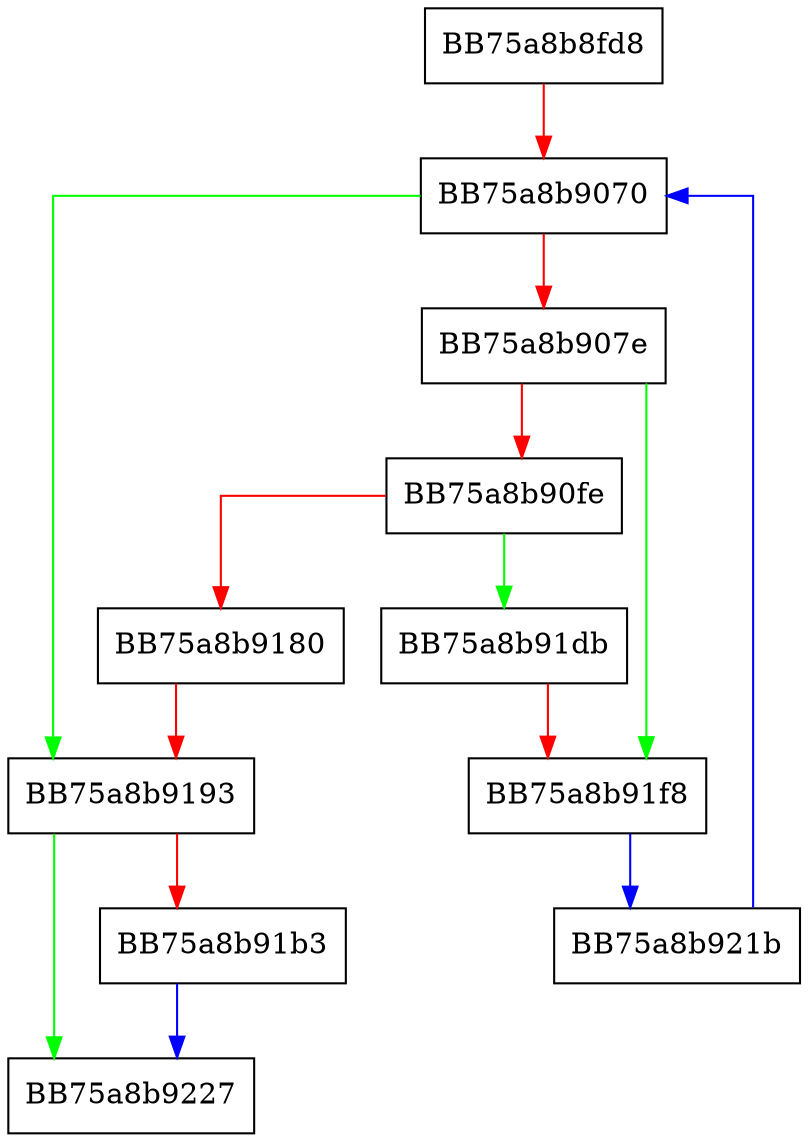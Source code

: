 digraph _set_multiple_profiles_config {
  node [shape="box"];
  graph [splines=ortho];
  BB75a8b8fd8 -> BB75a8b9070 [color="red"];
  BB75a8b9070 -> BB75a8b9193 [color="green"];
  BB75a8b9070 -> BB75a8b907e [color="red"];
  BB75a8b907e -> BB75a8b91f8 [color="green"];
  BB75a8b907e -> BB75a8b90fe [color="red"];
  BB75a8b90fe -> BB75a8b91db [color="green"];
  BB75a8b90fe -> BB75a8b9180 [color="red"];
  BB75a8b9180 -> BB75a8b9193 [color="red"];
  BB75a8b9193 -> BB75a8b9227 [color="green"];
  BB75a8b9193 -> BB75a8b91b3 [color="red"];
  BB75a8b91b3 -> BB75a8b9227 [color="blue"];
  BB75a8b91db -> BB75a8b91f8 [color="red"];
  BB75a8b91f8 -> BB75a8b921b [color="blue"];
  BB75a8b921b -> BB75a8b9070 [color="blue"];
}
